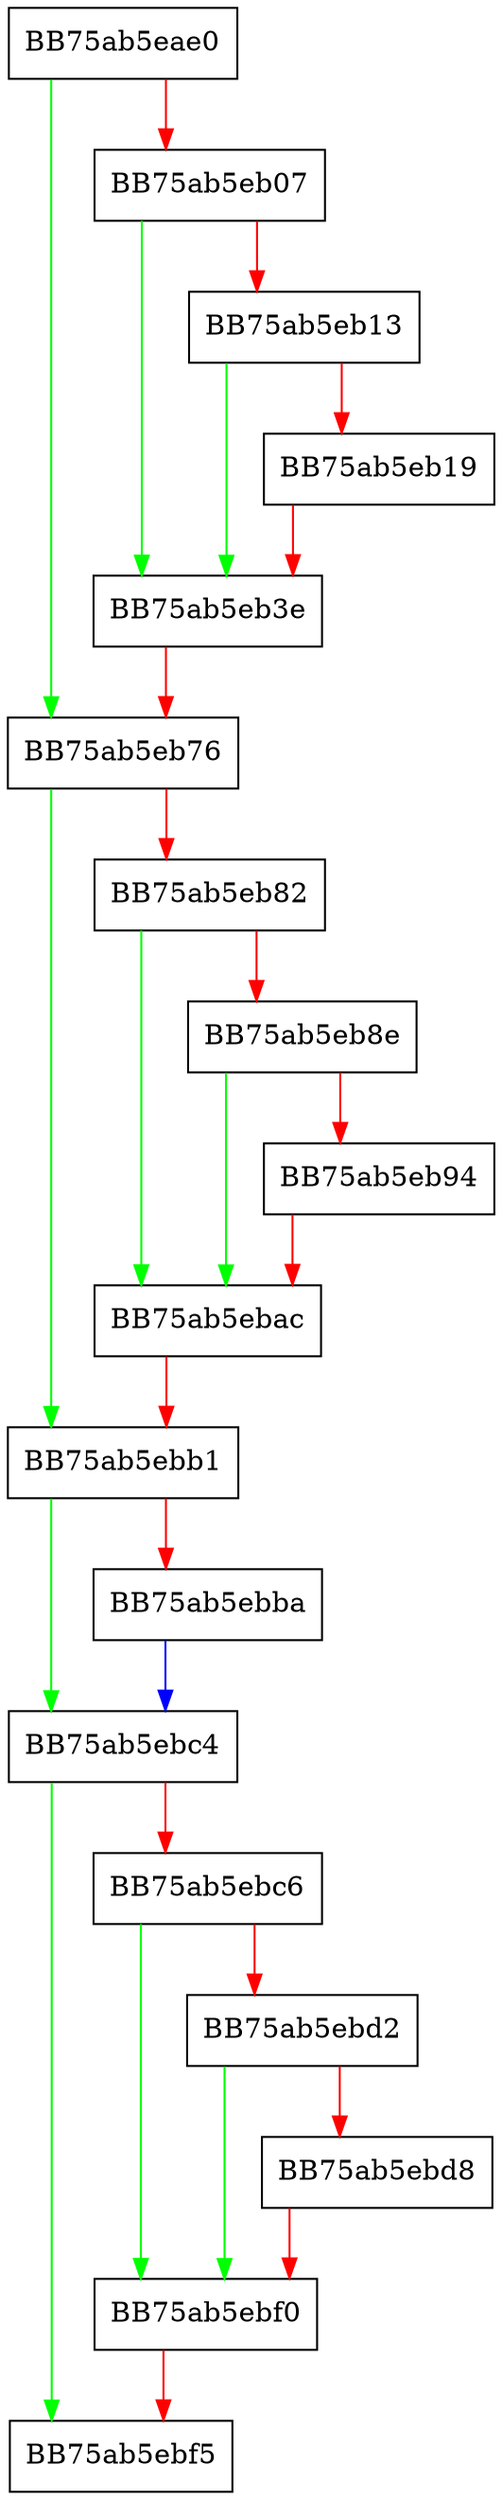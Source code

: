 digraph SQLiteWrapper_cleanup_module {
  node [shape="box"];
  graph [splines=ortho];
  BB75ab5eae0 -> BB75ab5eb76 [color="green"];
  BB75ab5eae0 -> BB75ab5eb07 [color="red"];
  BB75ab5eb07 -> BB75ab5eb3e [color="green"];
  BB75ab5eb07 -> BB75ab5eb13 [color="red"];
  BB75ab5eb13 -> BB75ab5eb3e [color="green"];
  BB75ab5eb13 -> BB75ab5eb19 [color="red"];
  BB75ab5eb19 -> BB75ab5eb3e [color="red"];
  BB75ab5eb3e -> BB75ab5eb76 [color="red"];
  BB75ab5eb76 -> BB75ab5ebb1 [color="green"];
  BB75ab5eb76 -> BB75ab5eb82 [color="red"];
  BB75ab5eb82 -> BB75ab5ebac [color="green"];
  BB75ab5eb82 -> BB75ab5eb8e [color="red"];
  BB75ab5eb8e -> BB75ab5ebac [color="green"];
  BB75ab5eb8e -> BB75ab5eb94 [color="red"];
  BB75ab5eb94 -> BB75ab5ebac [color="red"];
  BB75ab5ebac -> BB75ab5ebb1 [color="red"];
  BB75ab5ebb1 -> BB75ab5ebc4 [color="green"];
  BB75ab5ebb1 -> BB75ab5ebba [color="red"];
  BB75ab5ebba -> BB75ab5ebc4 [color="blue"];
  BB75ab5ebc4 -> BB75ab5ebf5 [color="green"];
  BB75ab5ebc4 -> BB75ab5ebc6 [color="red"];
  BB75ab5ebc6 -> BB75ab5ebf0 [color="green"];
  BB75ab5ebc6 -> BB75ab5ebd2 [color="red"];
  BB75ab5ebd2 -> BB75ab5ebf0 [color="green"];
  BB75ab5ebd2 -> BB75ab5ebd8 [color="red"];
  BB75ab5ebd8 -> BB75ab5ebf0 [color="red"];
  BB75ab5ebf0 -> BB75ab5ebf5 [color="red"];
}